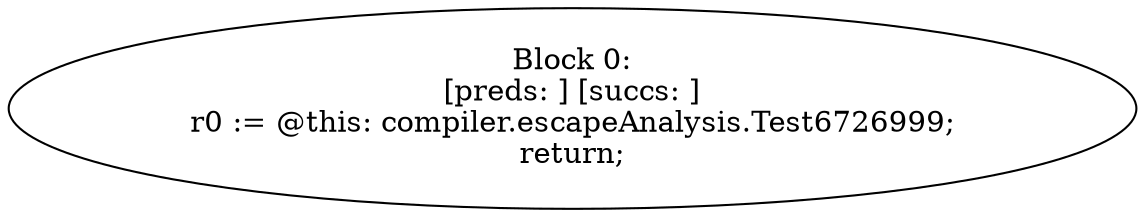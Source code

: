 digraph "unitGraph" {
    "Block 0:
[preds: ] [succs: ]
r0 := @this: compiler.escapeAnalysis.Test6726999;
return;
"
}
